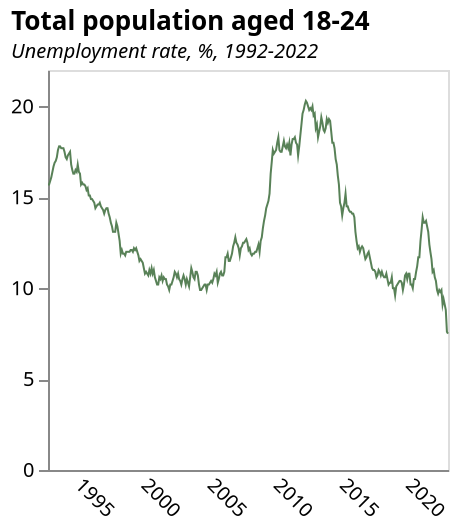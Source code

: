 {
  "$schema": "https://vega.github.io/schema/vega-lite/v5.json",
  "title": {
    "text": "Total population aged 18-24 ",
    "subtitle": "Unemployment rate, %, 1992-2022",
    "subtitleFontStyle": "italic",
    "subtitleFontSize": 10,
    "anchor": "start",
    "color": "black"
  },
  "data": {
    "values": [
      {
        "date": "1992 APR",
        "label": "1992 MAR-MAY",
        "month": "April",
        "quarter": "",
        "sourceDataset": "LMS",
        "updateDate": "2015-10-13T23:00:00.000Z",
        "value": "15.7",
        "year": "1992"
      },
      {
        "date": "1992 MAY",
        "label": "1992 APR-JUN",
        "month": "May",
        "quarter": "",
        "sourceDataset": "LMS",
        "updateDate": "2015-10-13T23:00:00.000Z",
        "value": "15.7",
        "year": "1992"
      },
      {
        "date": "1992 JUN",
        "label": "1992 MAY-JUL",
        "month": "June",
        "quarter": "",
        "sourceDataset": "LMS",
        "updateDate": "2015-10-13T23:00:00.000Z",
        "value": "15.9",
        "year": "1992"
      },
      {
        "date": "1992 JUL",
        "label": "1992 JUN-AUG",
        "month": "July",
        "quarter": "",
        "sourceDataset": "LMS",
        "updateDate": "2015-10-13T23:00:00.000Z",
        "value": "16.1",
        "year": "1992"
      },
      {
        "date": "1992 AUG",
        "label": "1992 JUL-SEP",
        "month": "August",
        "quarter": "",
        "sourceDataset": "LMS",
        "updateDate": "2015-10-13T23:00:00.000Z",
        "value": "16.4",
        "year": "1992"
      },
      {
        "date": "1992 SEP",
        "label": "1992 AUG-OCT",
        "month": "September",
        "quarter": "",
        "sourceDataset": "LMS",
        "updateDate": "2015-10-13T23:00:00.000Z",
        "value": "16.7",
        "year": "1992"
      },
      {
        "date": "1992 OCT",
        "label": "1992 SEP-NOV",
        "month": "October",
        "quarter": "",
        "sourceDataset": "LMS",
        "updateDate": "2015-10-13T23:00:00.000Z",
        "value": "16.9",
        "year": "1992"
      },
      {
        "date": "1992 NOV",
        "label": "1992 OCT-DEC",
        "month": "November",
        "quarter": "",
        "sourceDataset": "LMS",
        "updateDate": "2015-10-13T23:00:00.000Z",
        "value": "17.0",
        "year": "1992"
      },
      {
        "date": "1992 DEC",
        "label": "1992 NOV-JAN",
        "month": "December",
        "quarter": "",
        "sourceDataset": "LMS",
        "updateDate": "2015-10-13T23:00:00.000Z",
        "value": "17.2",
        "year": "1992"
      },
      {
        "date": "1993 JAN",
        "label": "1992 DEC-FEB",
        "month": "January",
        "quarter": "",
        "sourceDataset": "LMS",
        "updateDate": "2015-10-13T23:00:00.000Z",
        "value": "17.6",
        "year": "1993"
      },
      {
        "date": "1993 FEB",
        "label": "1993 JAN-MAR",
        "month": "February",
        "quarter": "",
        "sourceDataset": "LMS",
        "updateDate": "2015-10-13T23:00:00.000Z",
        "value": "17.8",
        "year": "1993"
      },
      {
        "date": "1993 MAR",
        "label": "1993 FEB-APR",
        "month": "March",
        "quarter": "",
        "sourceDataset": "LMS",
        "updateDate": "2015-10-13T23:00:00.000Z",
        "value": "17.8",
        "year": "1993"
      },
      {
        "date": "1993 APR",
        "label": "1993 MAR-MAY",
        "month": "April",
        "quarter": "",
        "sourceDataset": "LMS",
        "updateDate": "2015-10-13T23:00:00.000Z",
        "value": "17.7",
        "year": "1993"
      },
      {
        "date": "1993 MAY",
        "label": "1993 APR-JUN",
        "month": "May",
        "quarter": "",
        "sourceDataset": "LMS",
        "updateDate": "2015-10-13T23:00:00.000Z",
        "value": "17.7",
        "year": "1993"
      },
      {
        "date": "1993 JUN",
        "label": "1993 MAY-JUL",
        "month": "June",
        "quarter": "",
        "sourceDataset": "LMS",
        "updateDate": "2015-10-13T23:00:00.000Z",
        "value": "17.7",
        "year": "1993"
      },
      {
        "date": "1993 JUL",
        "label": "1993 JUN-AUG",
        "month": "July",
        "quarter": "",
        "sourceDataset": "LMS",
        "updateDate": "2015-10-13T23:00:00.000Z",
        "value": "17.5",
        "year": "1993"
      },
      {
        "date": "1993 AUG",
        "label": "1993 JUL-SEP",
        "month": "August",
        "quarter": "",
        "sourceDataset": "LMS",
        "updateDate": "2015-10-13T23:00:00.000Z",
        "value": "17.2",
        "year": "1993"
      },
      {
        "date": "1993 SEP",
        "label": "1993 AUG-OCT",
        "month": "September",
        "quarter": "",
        "sourceDataset": "LMS",
        "updateDate": "2015-10-13T23:00:00.000Z",
        "value": "17.1",
        "year": "1993"
      },
      {
        "date": "1993 OCT",
        "label": "1993 SEP-NOV",
        "month": "October",
        "quarter": "",
        "sourceDataset": "LMS",
        "updateDate": "2015-10-13T23:00:00.000Z",
        "value": "17.3",
        "year": "1993"
      },
      {
        "date": "1993 NOV",
        "label": "1993 OCT-DEC",
        "month": "November",
        "quarter": "",
        "sourceDataset": "LMS",
        "updateDate": "2015-10-13T23:00:00.000Z",
        "value": "17.4",
        "year": "1993"
      },
      {
        "date": "1993 DEC",
        "label": "1993 NOV-JAN",
        "month": "December",
        "quarter": "",
        "sourceDataset": "LMS",
        "updateDate": "2015-10-13T23:00:00.000Z",
        "value": "17.5",
        "year": "1993"
      },
      {
        "date": "1994 JAN",
        "label": "1993 DEC-FEB",
        "month": "January",
        "quarter": "",
        "sourceDataset": "LMS",
        "updateDate": "2015-10-13T23:00:00.000Z",
        "value": "16.8",
        "year": "1994"
      },
      {
        "date": "1994 FEB",
        "label": "1994 JAN-MAR",
        "month": "February",
        "quarter": "",
        "sourceDataset": "LMS",
        "updateDate": "2015-10-13T23:00:00.000Z",
        "value": "16.5",
        "year": "1994"
      },
      {
        "date": "1994 MAR",
        "label": "1994 FEB-APR",
        "month": "March",
        "quarter": "",
        "sourceDataset": "LMS",
        "updateDate": "2015-10-13T23:00:00.000Z",
        "value": "16.3",
        "year": "1994"
      },
      {
        "date": "1994 APR",
        "label": "1994 MAR-MAY",
        "month": "April",
        "quarter": "",
        "sourceDataset": "LMS",
        "updateDate": "2015-10-13T23:00:00.000Z",
        "value": "16.3",
        "year": "1994"
      },
      {
        "date": "1994 MAY",
        "label": "1994 APR-JUN",
        "month": "May",
        "quarter": "",
        "sourceDataset": "LMS",
        "updateDate": "2015-10-13T23:00:00.000Z",
        "value": "16.5",
        "year": "1994"
      },
      {
        "date": "1994 JUN",
        "label": "1994 MAY-JUL",
        "month": "June",
        "quarter": "",
        "sourceDataset": "LMS",
        "updateDate": "2015-10-13T23:00:00.000Z",
        "value": "16.4",
        "year": "1994"
      },
      {
        "date": "1994 JUL",
        "label": "1994 JUN-AUG",
        "month": "July",
        "quarter": "",
        "sourceDataset": "LMS",
        "updateDate": "2015-10-13T23:00:00.000Z",
        "value": "16.8",
        "year": "1994"
      },
      {
        "date": "1994 AUG",
        "label": "1994 JUL-SEP",
        "month": "August",
        "quarter": "",
        "sourceDataset": "LMS",
        "updateDate": "2015-10-13T23:00:00.000Z",
        "value": "16.4",
        "year": "1994"
      },
      {
        "date": "1994 SEP",
        "label": "1994 AUG-OCT",
        "month": "September",
        "quarter": "",
        "sourceDataset": "LMS",
        "updateDate": "2015-10-13T23:00:00.000Z",
        "value": "16.3",
        "year": "1994"
      },
      {
        "date": "1994 OCT",
        "label": "1994 SEP-NOV",
        "month": "October",
        "quarter": "",
        "sourceDataset": "LMS",
        "updateDate": "2015-10-13T23:00:00.000Z",
        "value": "15.7",
        "year": "1994"
      },
      {
        "date": "1994 NOV",
        "label": "1994 OCT-DEC",
        "month": "November",
        "quarter": "",
        "sourceDataset": "LMS",
        "updateDate": "2015-10-13T23:00:00.000Z",
        "value": "15.8",
        "year": "1994"
      },
      {
        "date": "1994 DEC",
        "label": "1994 NOV-JAN",
        "month": "December",
        "quarter": "",
        "sourceDataset": "LMS",
        "updateDate": "2015-10-13T23:00:00.000Z",
        "value": "15.7",
        "year": "1994"
      },
      {
        "date": "1995 JAN",
        "label": "1994 DEC-FEB",
        "month": "January",
        "quarter": "",
        "sourceDataset": "LMS",
        "updateDate": "2015-10-13T23:00:00.000Z",
        "value": "15.7",
        "year": "1995"
      },
      {
        "date": "1995 FEB",
        "label": "1995 JAN-MAR",
        "month": "February",
        "quarter": "",
        "sourceDataset": "LMS",
        "updateDate": "2015-10-13T23:00:00.000Z",
        "value": "15.6",
        "year": "1995"
      },
      {
        "date": "1995 MAR",
        "label": "1995 FEB-APR",
        "month": "March",
        "quarter": "",
        "sourceDataset": "LMS",
        "updateDate": "2015-10-13T23:00:00.000Z",
        "value": "15.4",
        "year": "1995"
      },
      {
        "date": "1995 APR",
        "label": "1995 MAR-MAY",
        "month": "April",
        "quarter": "",
        "sourceDataset": "LMS",
        "updateDate": "2015-10-13T23:00:00.000Z",
        "value": "15.5",
        "year": "1995"
      },
      {
        "date": "1995 MAY",
        "label": "1995 APR-JUN",
        "month": "May",
        "quarter": "",
        "sourceDataset": "LMS",
        "updateDate": "2015-10-13T23:00:00.000Z",
        "value": "15.1",
        "year": "1995"
      },
      {
        "date": "1995 JUN",
        "label": "1995 MAY-JUL",
        "month": "June",
        "quarter": "",
        "sourceDataset": "LMS",
        "updateDate": "2015-10-13T23:00:00.000Z",
        "value": "15.1",
        "year": "1995"
      },
      {
        "date": "1995 JUL",
        "label": "1995 JUN-AUG",
        "month": "July",
        "quarter": "",
        "sourceDataset": "LMS",
        "updateDate": "2015-10-13T23:00:00.000Z",
        "value": "14.9",
        "year": "1995"
      },
      {
        "date": "1995 AUG",
        "label": "1995 JUL-SEP",
        "month": "August",
        "quarter": "",
        "sourceDataset": "LMS",
        "updateDate": "2015-10-13T23:00:00.000Z",
        "value": "14.9",
        "year": "1995"
      },
      {
        "date": "1995 SEP",
        "label": "1995 AUG-OCT",
        "month": "September",
        "quarter": "",
        "sourceDataset": "LMS",
        "updateDate": "2015-10-13T23:00:00.000Z",
        "value": "14.8",
        "year": "1995"
      },
      {
        "date": "1995 OCT",
        "label": "1995 SEP-NOV",
        "month": "October",
        "quarter": "",
        "sourceDataset": "LMS",
        "updateDate": "2015-10-13T23:00:00.000Z",
        "value": "14.7",
        "year": "1995"
      },
      {
        "date": "1995 NOV",
        "label": "1995 OCT-DEC",
        "month": "November",
        "quarter": "",
        "sourceDataset": "LMS",
        "updateDate": "2015-10-13T23:00:00.000Z",
        "value": "14.4",
        "year": "1995"
      },
      {
        "date": "1995 DEC",
        "label": "1995 NOV-JAN",
        "month": "December",
        "quarter": "",
        "sourceDataset": "LMS",
        "updateDate": "2015-10-13T23:00:00.000Z",
        "value": "14.5",
        "year": "1995"
      },
      {
        "date": "1996 JAN",
        "label": "1995 DEC-FEB",
        "month": "January",
        "quarter": "",
        "sourceDataset": "LMS",
        "updateDate": "2015-10-13T23:00:00.000Z",
        "value": "14.6",
        "year": "1996"
      },
      {
        "date": "1996 FEB",
        "label": "1996 JAN-MAR",
        "month": "February",
        "quarter": "",
        "sourceDataset": "LMS",
        "updateDate": "2015-10-13T23:00:00.000Z",
        "value": "14.6",
        "year": "1996"
      },
      {
        "date": "1996 MAR",
        "label": "1996 FEB-APR",
        "month": "March",
        "quarter": "",
        "sourceDataset": "LMS",
        "updateDate": "2015-10-13T23:00:00.000Z",
        "value": "14.7",
        "year": "1996"
      },
      {
        "date": "1996 APR",
        "label": "1996 MAR-MAY",
        "month": "April",
        "quarter": "",
        "sourceDataset": "LMS",
        "updateDate": "2015-10-13T23:00:00.000Z",
        "value": "14.5",
        "year": "1996"
      },
      {
        "date": "1996 MAY",
        "label": "1996 APR-JUN",
        "month": "May",
        "quarter": "",
        "sourceDataset": "LMS",
        "updateDate": "2015-10-13T23:00:00.000Z",
        "value": "14.4",
        "year": "1996"
      },
      {
        "date": "1996 JUN",
        "label": "1996 MAY-JUL",
        "month": "June",
        "quarter": "",
        "sourceDataset": "LMS",
        "updateDate": "2015-10-13T23:00:00.000Z",
        "value": "14.3",
        "year": "1996"
      },
      {
        "date": "1996 JUL",
        "label": "1996 JUN-AUG",
        "month": "July",
        "quarter": "",
        "sourceDataset": "LMS",
        "updateDate": "2015-10-13T23:00:00.000Z",
        "value": "14.1",
        "year": "1996"
      },
      {
        "date": "1996 AUG",
        "label": "1996 JUL-SEP",
        "month": "August",
        "quarter": "",
        "sourceDataset": "LMS",
        "updateDate": "2015-10-13T23:00:00.000Z",
        "value": "14.3",
        "year": "1996"
      },
      {
        "date": "1996 SEP",
        "label": "1996 AUG-OCT",
        "month": "September",
        "quarter": "",
        "sourceDataset": "LMS",
        "updateDate": "2015-10-13T23:00:00.000Z",
        "value": "14.4",
        "year": "1996"
      },
      {
        "date": "1996 OCT",
        "label": "1996 SEP-NOV",
        "month": "October",
        "quarter": "",
        "sourceDataset": "LMS",
        "updateDate": "2015-10-13T23:00:00.000Z",
        "value": "14.4",
        "year": "1996"
      },
      {
        "date": "1996 NOV",
        "label": "1996 OCT-DEC",
        "month": "November",
        "quarter": "",
        "sourceDataset": "LMS",
        "updateDate": "2015-10-13T23:00:00.000Z",
        "value": "14.1",
        "year": "1996"
      },
      {
        "date": "1996 DEC",
        "label": "1996 NOV-JAN",
        "month": "December",
        "quarter": "",
        "sourceDataset": "LMS",
        "updateDate": "2015-10-13T23:00:00.000Z",
        "value": "13.9",
        "year": "1996"
      },
      {
        "date": "1997 JAN",
        "label": "1996 DEC-FEB",
        "month": "January",
        "quarter": "",
        "sourceDataset": "LMS",
        "updateDate": "2015-10-13T23:00:00.000Z",
        "value": "13.6",
        "year": "1997"
      },
      {
        "date": "1997 FEB",
        "label": "1997 JAN-MAR",
        "month": "February",
        "quarter": "",
        "sourceDataset": "LMS",
        "updateDate": "2015-10-13T23:00:00.000Z",
        "value": "13.4",
        "year": "1997"
      },
      {
        "date": "1997 MAR",
        "label": "1997 FEB-APR",
        "month": "March",
        "quarter": "",
        "sourceDataset": "LMS",
        "updateDate": "2015-10-13T23:00:00.000Z",
        "value": "13.1",
        "year": "1997"
      },
      {
        "date": "1997 APR",
        "label": "1997 MAR-MAY",
        "month": "April",
        "quarter": "",
        "sourceDataset": "LMS",
        "updateDate": "2015-10-13T23:00:00.000Z",
        "value": "13.1",
        "year": "1997"
      },
      {
        "date": "1997 MAY",
        "label": "1997 APR-JUN",
        "month": "May",
        "quarter": "",
        "sourceDataset": "LMS",
        "updateDate": "2015-10-13T23:00:00.000Z",
        "value": "13.1",
        "year": "1997"
      },
      {
        "date": "1997 JUN",
        "label": "1997 MAY-JUL",
        "month": "June",
        "quarter": "",
        "sourceDataset": "LMS",
        "updateDate": "2015-10-13T23:00:00.000Z",
        "value": "13.6",
        "year": "1997"
      },
      {
        "date": "1997 JUL",
        "label": "1997 JUN-AUG",
        "month": "July",
        "quarter": "",
        "sourceDataset": "LMS",
        "updateDate": "2015-10-13T23:00:00.000Z",
        "value": "13.4",
        "year": "1997"
      },
      {
        "date": "1997 AUG",
        "label": "1997 JUL-SEP",
        "month": "August",
        "quarter": "",
        "sourceDataset": "LMS",
        "updateDate": "2015-10-13T23:00:00.000Z",
        "value": "13.0",
        "year": "1997"
      },
      {
        "date": "1997 SEP",
        "label": "1997 AUG-OCT",
        "month": "September",
        "quarter": "",
        "sourceDataset": "LMS",
        "updateDate": "2015-10-13T23:00:00.000Z",
        "value": "12.6",
        "year": "1997"
      },
      {
        "date": "1997 OCT",
        "label": "1997 SEP-NOV",
        "month": "October",
        "quarter": "",
        "sourceDataset": "LMS",
        "updateDate": "2015-10-13T23:00:00.000Z",
        "value": "11.9",
        "year": "1997"
      },
      {
        "date": "1997 NOV",
        "label": "1997 OCT-DEC",
        "month": "November",
        "quarter": "",
        "sourceDataset": "LMS",
        "updateDate": "2015-10-13T23:00:00.000Z",
        "value": "12.1",
        "year": "1997"
      },
      {
        "date": "1997 DEC",
        "label": "1997 NOV-JAN",
        "month": "December",
        "quarter": "",
        "sourceDataset": "LMS",
        "updateDate": "2015-10-13T23:00:00.000Z",
        "value": "11.9",
        "year": "1997"
      },
      {
        "date": "1998 JAN",
        "label": "1997 DEC-FEB",
        "month": "January",
        "quarter": "",
        "sourceDataset": "LMS",
        "updateDate": "2015-10-13T23:00:00.000Z",
        "value": "11.9",
        "year": "1998"
      },
      {
        "date": "1998 FEB",
        "label": "1998 JAN-MAR",
        "month": "February",
        "quarter": "",
        "sourceDataset": "LMS",
        "updateDate": "2015-10-13T23:00:00.000Z",
        "value": "11.8",
        "year": "1998"
      },
      {
        "date": "1998 MAR",
        "label": "1998 FEB-APR",
        "month": "March",
        "quarter": "",
        "sourceDataset": "LMS",
        "updateDate": "2015-10-13T23:00:00.000Z",
        "value": "12.0",
        "year": "1998"
      },
      {
        "date": "1998 APR",
        "label": "1998 MAR-MAY",
        "month": "April",
        "quarter": "",
        "sourceDataset": "LMS",
        "updateDate": "2015-10-13T23:00:00.000Z",
        "value": "12.0",
        "year": "1998"
      },
      {
        "date": "1998 MAY",
        "label": "1998 APR-JUN",
        "month": "May",
        "quarter": "",
        "sourceDataset": "LMS",
        "updateDate": "2015-10-13T23:00:00.000Z",
        "value": "12.0",
        "year": "1998"
      },
      {
        "date": "1998 JUN",
        "label": "1998 MAY-JUL",
        "month": "June",
        "quarter": "",
        "sourceDataset": "LMS",
        "updateDate": "2015-10-13T23:00:00.000Z",
        "value": "12.0",
        "year": "1998"
      },
      {
        "date": "1998 JUL",
        "label": "1998 JUN-AUG",
        "month": "July",
        "quarter": "",
        "sourceDataset": "LMS",
        "updateDate": "2015-10-13T23:00:00.000Z",
        "value": "12.1",
        "year": "1998"
      },
      {
        "date": "1998 AUG",
        "label": "1998 JUL-SEP",
        "month": "August",
        "quarter": "",
        "sourceDataset": "LMS",
        "updateDate": "2015-10-13T23:00:00.000Z",
        "value": "12.1",
        "year": "1998"
      },
      {
        "date": "1998 SEP",
        "label": "1998 AUG-OCT",
        "month": "September",
        "quarter": "",
        "sourceDataset": "LMS",
        "updateDate": "2015-10-13T23:00:00.000Z",
        "value": "12.0",
        "year": "1998"
      },
      {
        "date": "1998 OCT",
        "label": "1998 SEP-NOV",
        "month": "October",
        "quarter": "",
        "sourceDataset": "LMS",
        "updateDate": "2015-10-13T23:00:00.000Z",
        "value": "12.2",
        "year": "1998"
      },
      {
        "date": "1998 NOV",
        "label": "1998 OCT-DEC",
        "month": "November",
        "quarter": "",
        "sourceDataset": "LMS",
        "updateDate": "2015-10-13T23:00:00.000Z",
        "value": "12.1",
        "year": "1998"
      },
      {
        "date": "1998 DEC",
        "label": "1998 NOV-JAN",
        "month": "December",
        "quarter": "",
        "sourceDataset": "LMS",
        "updateDate": "2015-10-13T23:00:00.000Z",
        "value": "12.2",
        "year": "1998"
      },
      {
        "date": "1999 JAN",
        "label": "1998 DEC-FEB",
        "month": "January",
        "quarter": "",
        "sourceDataset": "LMS",
        "updateDate": "2015-10-13T23:00:00.000Z",
        "value": "12.0",
        "year": "1999"
      },
      {
        "date": "1999 FEB",
        "label": "1999 JAN-MAR",
        "month": "February",
        "quarter": "",
        "sourceDataset": "LMS",
        "updateDate": "2015-10-13T23:00:00.000Z",
        "value": "11.8",
        "year": "1999"
      },
      {
        "date": "1999 MAR",
        "label": "1999 FEB-APR",
        "month": "March",
        "quarter": "",
        "sourceDataset": "LMS",
        "updateDate": "2015-10-13T23:00:00.000Z",
        "value": "11.5",
        "year": "1999"
      },
      {
        "date": "1999 APR",
        "label": "1999 MAR-MAY",
        "month": "April",
        "quarter": "",
        "sourceDataset": "LMS",
        "updateDate": "2015-10-13T23:00:00.000Z",
        "value": "11.6",
        "year": "1999"
      },
      {
        "date": "1999 MAY",
        "label": "1999 APR-JUN",
        "month": "May",
        "quarter": "",
        "sourceDataset": "LMS",
        "updateDate": "2015-10-13T23:00:00.000Z",
        "value": "11.5",
        "year": "1999"
      },
      {
        "date": "1999 JUN",
        "label": "1999 MAY-JUL",
        "month": "June",
        "quarter": "",
        "sourceDataset": "LMS",
        "updateDate": "2015-10-13T23:00:00.000Z",
        "value": "11.4",
        "year": "1999"
      },
      {
        "date": "1999 JUL",
        "label": "1999 JUN-AUG",
        "month": "July",
        "quarter": "",
        "sourceDataset": "LMS",
        "updateDate": "2015-10-13T23:00:00.000Z",
        "value": "11.1",
        "year": "1999"
      },
      {
        "date": "1999 AUG",
        "label": "1999 JUL-SEP",
        "month": "August",
        "quarter": "",
        "sourceDataset": "LMS",
        "updateDate": "2015-10-13T23:00:00.000Z",
        "value": "10.8",
        "year": "1999"
      },
      {
        "date": "1999 SEP",
        "label": "1999 AUG-OCT",
        "month": "September",
        "quarter": "",
        "sourceDataset": "LMS",
        "updateDate": "2015-10-13T23:00:00.000Z",
        "value": "10.9",
        "year": "1999"
      },
      {
        "date": "1999 OCT",
        "label": "1999 SEP-NOV",
        "month": "October",
        "quarter": "",
        "sourceDataset": "LMS",
        "updateDate": "2015-10-13T23:00:00.000Z",
        "value": "10.8",
        "year": "1999"
      },
      {
        "date": "1999 NOV",
        "label": "1999 OCT-DEC",
        "month": "November",
        "quarter": "",
        "sourceDataset": "LMS",
        "updateDate": "2015-10-13T23:00:00.000Z",
        "value": "10.7",
        "year": "1999"
      },
      {
        "date": "1999 DEC",
        "label": "1999 NOV-JAN",
        "month": "December",
        "quarter": "",
        "sourceDataset": "LMS",
        "updateDate": "2015-10-13T23:00:00.000Z",
        "value": "11.0",
        "year": "1999"
      },
      {
        "date": "2000 JAN",
        "label": "1999 DEC-FEB",
        "month": "January",
        "quarter": "",
        "sourceDataset": "LMS",
        "updateDate": "2015-10-13T23:00:00.000Z",
        "value": "10.8",
        "year": "2000"
      },
      {
        "date": "2000 FEB",
        "label": "2000 JAN-MAR",
        "month": "February",
        "quarter": "",
        "sourceDataset": "LMS",
        "updateDate": "2015-10-13T23:00:00.000Z",
        "value": "11.1",
        "year": "2000"
      },
      {
        "date": "2000 MAR",
        "label": "2000 FEB-APR",
        "month": "March",
        "quarter": "",
        "sourceDataset": "LMS",
        "updateDate": "2015-10-13T23:00:00.000Z",
        "value": "10.8",
        "year": "2000"
      },
      {
        "date": "2000 APR",
        "label": "2000 MAR-MAY",
        "month": "April",
        "quarter": "",
        "sourceDataset": "LMS",
        "updateDate": "2015-10-13T23:00:00.000Z",
        "value": "11.0",
        "year": "2000"
      },
      {
        "date": "2000 MAY",
        "label": "2000 APR-JUN",
        "month": "May",
        "quarter": "",
        "sourceDataset": "LMS",
        "updateDate": "2015-10-13T23:00:00.000Z",
        "value": "10.6",
        "year": "2000"
      },
      {
        "date": "2000 JUN",
        "label": "2000 MAY-JUL",
        "month": "June",
        "quarter": "",
        "sourceDataset": "LMS",
        "updateDate": "2015-10-13T23:00:00.000Z",
        "value": "10.4",
        "year": "2000"
      },
      {
        "date": "2000 JUL",
        "label": "2000 JUN-AUG",
        "month": "July",
        "quarter": "",
        "sourceDataset": "LMS",
        "updateDate": "2015-10-13T23:00:00.000Z",
        "value": "10.2",
        "year": "2000"
      },
      {
        "date": "2000 AUG",
        "label": "2000 JUL-SEP",
        "month": "August",
        "quarter": "",
        "sourceDataset": "LMS",
        "updateDate": "2015-10-13T23:00:00.000Z",
        "value": "10.2",
        "year": "2000"
      },
      {
        "date": "2000 SEP",
        "label": "2000 AUG-OCT",
        "month": "September",
        "quarter": "",
        "sourceDataset": "LMS",
        "updateDate": "2015-10-13T23:00:00.000Z",
        "value": "10.6",
        "year": "2000"
      },
      {
        "date": "2000 OCT",
        "label": "2000 SEP-NOV",
        "month": "October",
        "quarter": "",
        "sourceDataset": "LMS",
        "updateDate": "2015-10-13T23:00:00.000Z",
        "value": "10.5",
        "year": "2000"
      },
      {
        "date": "2000 NOV",
        "label": "2000 OCT-DEC",
        "month": "November",
        "quarter": "",
        "sourceDataset": "LMS",
        "updateDate": "2015-10-13T23:00:00.000Z",
        "value": "10.7",
        "year": "2000"
      },
      {
        "date": "2000 DEC",
        "label": "2000 NOV-JAN",
        "month": "December",
        "quarter": "",
        "sourceDataset": "LMS",
        "updateDate": "2015-10-13T23:00:00.000Z",
        "value": "10.4",
        "year": "2000"
      },
      {
        "date": "2001 JAN",
        "label": "2000 DEC-FEB",
        "month": "January",
        "quarter": "",
        "sourceDataset": "LMS",
        "updateDate": "2015-10-13T23:00:00.000Z",
        "value": "10.6",
        "year": "2001"
      },
      {
        "date": "2001 FEB",
        "label": "2001 JAN-MAR",
        "month": "February",
        "quarter": "",
        "sourceDataset": "LMS",
        "updateDate": "2015-10-13T23:00:00.000Z",
        "value": "10.5",
        "year": "2001"
      },
      {
        "date": "2001 MAR",
        "label": "2001 FEB-APR",
        "month": "March",
        "quarter": "",
        "sourceDataset": "LMS",
        "updateDate": "2015-10-13T23:00:00.000Z",
        "value": "10.5",
        "year": "2001"
      },
      {
        "date": "2001 APR",
        "label": "2001 MAR-MAY",
        "month": "April",
        "quarter": "",
        "sourceDataset": "LMS",
        "updateDate": "2015-10-13T23:00:00.000Z",
        "value": "10.2",
        "year": "2001"
      },
      {
        "date": "2001 MAY",
        "label": "2001 APR-JUN",
        "month": "May",
        "quarter": "",
        "sourceDataset": "LMS",
        "updateDate": "2015-10-13T23:00:00.000Z",
        "value": "10.1",
        "year": "2001"
      },
      {
        "date": "2001 JUN",
        "label": "2001 MAY-JUL",
        "month": "June",
        "quarter": "",
        "sourceDataset": "LMS",
        "updateDate": "2015-10-13T23:00:00.000Z",
        "value": "9.9",
        "year": "2001"
      },
      {
        "date": "2001 JUL",
        "label": "2001 JUN-AUG",
        "month": "July",
        "quarter": "",
        "sourceDataset": "LMS",
        "updateDate": "2015-10-13T23:00:00.000Z",
        "value": "10.2",
        "year": "2001"
      },
      {
        "date": "2001 AUG",
        "label": "2001 JUL-SEP",
        "month": "August",
        "quarter": "",
        "sourceDataset": "LMS",
        "updateDate": "2015-10-13T23:00:00.000Z",
        "value": "10.2",
        "year": "2001"
      },
      {
        "date": "2001 SEP",
        "label": "2001 AUG-OCT",
        "month": "September",
        "quarter": "",
        "sourceDataset": "LMS",
        "updateDate": "2015-10-13T23:00:00.000Z",
        "value": "10.4",
        "year": "2001"
      },
      {
        "date": "2001 OCT",
        "label": "2001 SEP-NOV",
        "month": "October",
        "quarter": "",
        "sourceDataset": "LMS",
        "updateDate": "2015-10-13T23:00:00.000Z",
        "value": "10.6",
        "year": "2001"
      },
      {
        "date": "2001 NOV",
        "label": "2001 OCT-DEC",
        "month": "November",
        "quarter": "",
        "sourceDataset": "LMS",
        "updateDate": "2015-10-13T23:00:00.000Z",
        "value": "10.9",
        "year": "2001"
      },
      {
        "date": "2001 DEC",
        "label": "2001 NOV-JAN",
        "month": "December",
        "quarter": "",
        "sourceDataset": "LMS",
        "updateDate": "2015-10-13T23:00:00.000Z",
        "value": "10.8",
        "year": "2001"
      },
      {
        "date": "2002 JAN",
        "label": "2001 DEC-FEB",
        "month": "January",
        "quarter": "",
        "sourceDataset": "LMS",
        "updateDate": "2015-10-13T23:00:00.000Z",
        "value": "10.6",
        "year": "2002"
      },
      {
        "date": "2002 FEB",
        "label": "2002 JAN-MAR",
        "month": "February",
        "quarter": "",
        "sourceDataset": "LMS",
        "updateDate": "2015-10-13T23:00:00.000Z",
        "value": "10.8",
        "year": "2002"
      },
      {
        "date": "2002 MAR",
        "label": "2002 FEB-APR",
        "month": "March",
        "quarter": "",
        "sourceDataset": "LMS",
        "updateDate": "2015-10-13T23:00:00.000Z",
        "value": "10.5",
        "year": "2002"
      },
      {
        "date": "2002 APR",
        "label": "2002 MAR-MAY",
        "month": "April",
        "quarter": "",
        "sourceDataset": "LMS",
        "updateDate": "2015-10-13T23:00:00.000Z",
        "value": "10.4",
        "year": "2002"
      },
      {
        "date": "2002 MAY",
        "label": "2002 APR-JUN",
        "month": "May",
        "quarter": "",
        "sourceDataset": "LMS",
        "updateDate": "2015-10-13T23:00:00.000Z",
        "value": "10.2",
        "year": "2002"
      },
      {
        "date": "2002 JUN",
        "label": "2002 MAY-JUL",
        "month": "June",
        "quarter": "",
        "sourceDataset": "LMS",
        "updateDate": "2015-10-13T23:00:00.000Z",
        "value": "10.5",
        "year": "2002"
      },
      {
        "date": "2002 JUL",
        "label": "2002 JUN-AUG",
        "month": "July",
        "quarter": "",
        "sourceDataset": "LMS",
        "updateDate": "2015-10-13T23:00:00.000Z",
        "value": "10.7",
        "year": "2002"
      },
      {
        "date": "2002 AUG",
        "label": "2002 JUL-SEP",
        "month": "August",
        "quarter": "",
        "sourceDataset": "LMS",
        "updateDate": "2015-10-13T23:00:00.000Z",
        "value": "10.5",
        "year": "2002"
      },
      {
        "date": "2002 SEP",
        "label": "2002 AUG-OCT",
        "month": "September",
        "quarter": "",
        "sourceDataset": "LMS",
        "updateDate": "2015-10-13T23:00:00.000Z",
        "value": "10.2",
        "year": "2002"
      },
      {
        "date": "2002 OCT",
        "label": "2002 SEP-NOV",
        "month": "October",
        "quarter": "",
        "sourceDataset": "LMS",
        "updateDate": "2015-10-13T23:00:00.000Z",
        "value": "10.5",
        "year": "2002"
      },
      {
        "date": "2002 NOV",
        "label": "2002 OCT-DEC",
        "month": "November",
        "quarter": "",
        "sourceDataset": "LMS",
        "updateDate": "2015-10-13T23:00:00.000Z",
        "value": "10.3",
        "year": "2002"
      },
      {
        "date": "2002 DEC",
        "label": "2002 NOV-JAN",
        "month": "December",
        "quarter": "",
        "sourceDataset": "LMS",
        "updateDate": "2015-10-13T23:00:00.000Z",
        "value": "10.1",
        "year": "2002"
      },
      {
        "date": "2003 JAN",
        "label": "2002 DEC-FEB",
        "month": "January",
        "quarter": "",
        "sourceDataset": "LMS",
        "updateDate": "2015-10-13T23:00:00.000Z",
        "value": "10.6",
        "year": "2003"
      },
      {
        "date": "2003 FEB",
        "label": "2003 JAN-MAR",
        "month": "February",
        "quarter": "",
        "sourceDataset": "LMS",
        "updateDate": "2015-10-13T23:00:00.000Z",
        "value": "11.1",
        "year": "2003"
      },
      {
        "date": "2003 MAR",
        "label": "2003 FEB-APR",
        "month": "March",
        "quarter": "",
        "sourceDataset": "LMS",
        "updateDate": "2015-10-13T23:00:00.000Z",
        "value": "10.9",
        "year": "2003"
      },
      {
        "date": "2003 APR",
        "label": "2003 MAR-MAY",
        "month": "April",
        "quarter": "",
        "sourceDataset": "LMS",
        "updateDate": "2015-10-13T23:00:00.000Z",
        "value": "10.6",
        "year": "2003"
      },
      {
        "date": "2003 MAY",
        "label": "2003 APR-JUN",
        "month": "May",
        "quarter": "",
        "sourceDataset": "LMS",
        "updateDate": "2015-10-13T23:00:00.000Z",
        "value": "10.5",
        "year": "2003"
      },
      {
        "date": "2003 JUN",
        "label": "2003 MAY-JUL",
        "month": "June",
        "quarter": "",
        "sourceDataset": "LMS",
        "updateDate": "2015-10-13T23:00:00.000Z",
        "value": "10.9",
        "year": "2003"
      },
      {
        "date": "2003 JUL",
        "label": "2003 JUN-AUG",
        "month": "July",
        "quarter": "",
        "sourceDataset": "LMS",
        "updateDate": "2015-10-13T23:00:00.000Z",
        "value": "10.9",
        "year": "2003"
      },
      {
        "date": "2003 AUG",
        "label": "2003 JUL-SEP",
        "month": "August",
        "quarter": "",
        "sourceDataset": "LMS",
        "updateDate": "2015-10-13T23:00:00.000Z",
        "value": "10.7",
        "year": "2003"
      },
      {
        "date": "2003 SEP",
        "label": "2003 AUG-OCT",
        "month": "September",
        "quarter": "",
        "sourceDataset": "LMS",
        "updateDate": "2015-10-13T23:00:00.000Z",
        "value": "10.2",
        "year": "2003"
      },
      {
        "date": "2003 OCT",
        "label": "2003 SEP-NOV",
        "month": "October",
        "quarter": "",
        "sourceDataset": "LMS",
        "updateDate": "2015-10-13T23:00:00.000Z",
        "value": "9.9",
        "year": "2003"
      },
      {
        "date": "2003 NOV",
        "label": "2003 OCT-DEC",
        "month": "November",
        "quarter": "",
        "sourceDataset": "LMS",
        "updateDate": "2015-10-13T23:00:00.000Z",
        "value": "9.9",
        "year": "2003"
      },
      {
        "date": "2003 DEC",
        "label": "2003 NOV-JAN",
        "month": "December",
        "quarter": "",
        "sourceDataset": "LMS",
        "updateDate": "2015-10-13T23:00:00.000Z",
        "value": "10.0",
        "year": "2003"
      },
      {
        "date": "2004 JAN",
        "label": "2003 DEC-FEB",
        "month": "January",
        "quarter": "",
        "sourceDataset": "LMS",
        "updateDate": "2015-10-13T23:00:00.000Z",
        "value": "10.1",
        "year": "2004"
      },
      {
        "date": "2004 FEB",
        "label": "2004 JAN-MAR",
        "month": "February",
        "quarter": "",
        "sourceDataset": "LMS",
        "updateDate": "2015-10-13T23:00:00.000Z",
        "value": "10.2",
        "year": "2004"
      },
      {
        "date": "2004 MAR",
        "label": "2004 FEB-APR",
        "month": "March",
        "quarter": "",
        "sourceDataset": "LMS",
        "updateDate": "2015-10-13T23:00:00.000Z",
        "value": "10.2",
        "year": "2004"
      },
      {
        "date": "2004 APR",
        "label": "2004 MAR-MAY",
        "month": "April",
        "quarter": "",
        "sourceDataset": "LMS",
        "updateDate": "2015-10-13T23:00:00.000Z",
        "value": "9.9",
        "year": "2004"
      },
      {
        "date": "2004 MAY",
        "label": "2004 APR-JUN",
        "month": "May",
        "quarter": "",
        "sourceDataset": "LMS",
        "updateDate": "2015-10-13T23:00:00.000Z",
        "value": "10.2",
        "year": "2004"
      },
      {
        "date": "2004 JUN",
        "label": "2004 MAY-JUL",
        "month": "June",
        "quarter": "",
        "sourceDataset": "LMS",
        "updateDate": "2015-10-13T23:00:00.000Z",
        "value": "10.2",
        "year": "2004"
      },
      {
        "date": "2004 JUL",
        "label": "2004 JUN-AUG",
        "month": "July",
        "quarter": "",
        "sourceDataset": "LMS",
        "updateDate": "2015-10-13T23:00:00.000Z",
        "value": "10.3",
        "year": "2004"
      },
      {
        "date": "2004 AUG",
        "label": "2004 JUL-SEP",
        "month": "August",
        "quarter": "",
        "sourceDataset": "LMS",
        "updateDate": "2015-10-13T23:00:00.000Z",
        "value": "10.4",
        "year": "2004"
      },
      {
        "date": "2004 SEP",
        "label": "2004 AUG-OCT",
        "month": "September",
        "quarter": "",
        "sourceDataset": "LMS",
        "updateDate": "2015-10-13T23:00:00.000Z",
        "value": "10.3",
        "year": "2004"
      },
      {
        "date": "2004 OCT",
        "label": "2004 SEP-NOV",
        "month": "October",
        "quarter": "",
        "sourceDataset": "LMS",
        "updateDate": "2015-10-13T23:00:00.000Z",
        "value": "10.5",
        "year": "2004"
      },
      {
        "date": "2004 NOV",
        "label": "2004 OCT-DEC",
        "month": "November",
        "quarter": "",
        "sourceDataset": "LMS",
        "updateDate": "2015-10-13T23:00:00.000Z",
        "value": "10.8",
        "year": "2004"
      },
      {
        "date": "2004 DEC",
        "label": "2004 NOV-JAN",
        "month": "December",
        "quarter": "",
        "sourceDataset": "LMS",
        "updateDate": "2015-10-13T23:00:00.000Z",
        "value": "10.7",
        "year": "2004"
      },
      {
        "date": "2005 JAN",
        "label": "2004 DEC-FEB",
        "month": "January",
        "quarter": "",
        "sourceDataset": "LMS",
        "updateDate": "2015-10-13T23:00:00.000Z",
        "value": "10.9",
        "year": "2005"
      },
      {
        "date": "2005 FEB",
        "label": "2005 JAN-MAR",
        "month": "February",
        "quarter": "",
        "sourceDataset": "LMS",
        "updateDate": "2015-10-13T23:00:00.000Z",
        "value": "10.3",
        "year": "2005"
      },
      {
        "date": "2005 MAR",
        "label": "2005 FEB-APR",
        "month": "March",
        "quarter": "",
        "sourceDataset": "LMS",
        "updateDate": "2015-10-13T23:00:00.000Z",
        "value": "10.5",
        "year": "2005"
      },
      {
        "date": "2005 APR",
        "label": "2005 MAR-MAY",
        "month": "April",
        "quarter": "",
        "sourceDataset": "LMS",
        "updateDate": "2015-10-13T23:00:00.000Z",
        "value": "10.8",
        "year": "2005"
      },
      {
        "date": "2005 MAY",
        "label": "2005 APR-JUN",
        "month": "May",
        "quarter": "",
        "sourceDataset": "LMS",
        "updateDate": "2015-10-13T23:00:00.000Z",
        "value": "10.9",
        "year": "2005"
      },
      {
        "date": "2005 JUN",
        "label": "2005 MAY-JUL",
        "month": "June",
        "quarter": "",
        "sourceDataset": "LMS",
        "updateDate": "2015-10-13T23:00:00.000Z",
        "value": "10.7",
        "year": "2005"
      },
      {
        "date": "2005 JUL",
        "label": "2005 JUN-AUG",
        "month": "July",
        "quarter": "",
        "sourceDataset": "LMS",
        "updateDate": "2015-10-13T23:00:00.000Z",
        "value": "10.7",
        "year": "2005"
      },
      {
        "date": "2005 AUG",
        "label": "2005 JUL-SEP",
        "month": "August",
        "quarter": "",
        "sourceDataset": "LMS",
        "updateDate": "2015-10-13T23:00:00.000Z",
        "value": "10.9",
        "year": "2005"
      },
      {
        "date": "2005 SEP",
        "label": "2005 AUG-OCT",
        "month": "September",
        "quarter": "",
        "sourceDataset": "LMS",
        "updateDate": "2015-10-13T23:00:00.000Z",
        "value": "11.7",
        "year": "2005"
      },
      {
        "date": "2005 OCT",
        "label": "2005 SEP-NOV",
        "month": "October",
        "quarter": "",
        "sourceDataset": "LMS",
        "updateDate": "2015-10-13T23:00:00.000Z",
        "value": "11.7",
        "year": "2005"
      },
      {
        "date": "2005 NOV",
        "label": "2005 OCT-DEC",
        "month": "November",
        "quarter": "",
        "sourceDataset": "LMS",
        "updateDate": "2015-10-13T23:00:00.000Z",
        "value": "11.9",
        "year": "2005"
      },
      {
        "date": "2005 DEC",
        "label": "2005 NOV-JAN",
        "month": "December",
        "quarter": "",
        "sourceDataset": "LMS",
        "updateDate": "2015-10-13T23:00:00.000Z",
        "value": "11.5",
        "year": "2005"
      },
      {
        "date": "2006 JAN",
        "label": "2005 DEC-FEB",
        "month": "January",
        "quarter": "",
        "sourceDataset": "LMS",
        "updateDate": "2015-10-13T23:00:00.000Z",
        "value": "11.5",
        "year": "2006"
      },
      {
        "date": "2006 FEB",
        "label": "2006 JAN-MAR",
        "month": "February",
        "quarter": "",
        "sourceDataset": "LMS",
        "updateDate": "2015-10-13T23:00:00.000Z",
        "value": "11.7",
        "year": "2006"
      },
      {
        "date": "2006 MAR",
        "label": "2006 FEB-APR",
        "month": "March",
        "quarter": "",
        "sourceDataset": "LMS",
        "updateDate": "2015-10-13T23:00:00.000Z",
        "value": "11.9",
        "year": "2006"
      },
      {
        "date": "2006 APR",
        "label": "2006 MAR-MAY",
        "month": "April",
        "quarter": "",
        "sourceDataset": "LMS",
        "updateDate": "2015-10-13T23:00:00.000Z",
        "value": "12.3",
        "year": "2006"
      },
      {
        "date": "2006 MAY",
        "label": "2006 APR-JUN",
        "month": "May",
        "quarter": "",
        "sourceDataset": "LMS",
        "updateDate": "2015-10-13T23:00:00.000Z",
        "value": "12.5",
        "year": "2006"
      },
      {
        "date": "2006 JUN",
        "label": "2006 MAY-JUL",
        "month": "June",
        "quarter": "",
        "sourceDataset": "LMS",
        "updateDate": "2015-10-13T23:00:00.000Z",
        "value": "12.8",
        "year": "2006"
      },
      {
        "date": "2006 JUL",
        "label": "2006 JUN-AUG",
        "month": "July",
        "quarter": "",
        "sourceDataset": "LMS",
        "updateDate": "2015-10-13T23:00:00.000Z",
        "value": "12.5",
        "year": "2006"
      },
      {
        "date": "2006 AUG",
        "label": "2006 JUL-SEP",
        "month": "August",
        "quarter": "",
        "sourceDataset": "LMS",
        "updateDate": "2015-10-13T23:00:00.000Z",
        "value": "12.4",
        "year": "2006"
      },
      {
        "date": "2006 SEP",
        "label": "2006 AUG-OCT",
        "month": "September",
        "quarter": "",
        "sourceDataset": "LMS",
        "updateDate": "2015-10-13T23:00:00.000Z",
        "value": "12.2",
        "year": "2006"
      },
      {
        "date": "2006 OCT",
        "label": "2006 SEP-NOV",
        "month": "October",
        "quarter": "",
        "sourceDataset": "LMS",
        "updateDate": "2015-10-13T23:00:00.000Z",
        "value": "11.8",
        "year": "2006"
      },
      {
        "date": "2006 NOV",
        "label": "2006 OCT-DEC",
        "month": "November",
        "quarter": "",
        "sourceDataset": "LMS",
        "updateDate": "2015-10-13T23:00:00.000Z",
        "value": "12.2",
        "year": "2006"
      },
      {
        "date": "2006 DEC",
        "label": "2006 NOV-JAN",
        "month": "December",
        "quarter": "",
        "sourceDataset": "LMS",
        "updateDate": "2015-10-13T23:00:00.000Z",
        "value": "12.3",
        "year": "2006"
      },
      {
        "date": "2007 JAN",
        "label": "2006 DEC-FEB",
        "month": "January",
        "quarter": "",
        "sourceDataset": "LMS",
        "updateDate": "2015-10-13T23:00:00.000Z",
        "value": "12.5",
        "year": "2007"
      },
      {
        "date": "2007 FEB",
        "label": "2007 JAN-MAR",
        "month": "February",
        "quarter": "",
        "sourceDataset": "LMS",
        "updateDate": "2015-10-13T23:00:00.000Z",
        "value": "12.5",
        "year": "2007"
      },
      {
        "date": "2007 MAR",
        "label": "2007 FEB-APR",
        "month": "March",
        "quarter": "",
        "sourceDataset": "LMS",
        "updateDate": "2015-10-13T23:00:00.000Z",
        "value": "12.6",
        "year": "2007"
      },
      {
        "date": "2007 APR",
        "label": "2007 MAR-MAY",
        "month": "April",
        "quarter": "",
        "sourceDataset": "LMS",
        "updateDate": "2015-10-13T23:00:00.000Z",
        "value": "12.7",
        "year": "2007"
      },
      {
        "date": "2007 MAY",
        "label": "2007 APR-JUN",
        "month": "May",
        "quarter": "",
        "sourceDataset": "LMS",
        "updateDate": "2015-10-13T23:00:00.000Z",
        "value": "12.5",
        "year": "2007"
      },
      {
        "date": "2007 JUN",
        "label": "2007 MAY-JUL",
        "month": "June",
        "quarter": "",
        "sourceDataset": "LMS",
        "updateDate": "2015-10-13T23:00:00.000Z",
        "value": "12.1",
        "year": "2007"
      },
      {
        "date": "2007 JUL",
        "label": "2007 JUN-AUG",
        "month": "July",
        "quarter": "",
        "sourceDataset": "LMS",
        "updateDate": "2015-10-13T23:00:00.000Z",
        "value": "12.2",
        "year": "2007"
      },
      {
        "date": "2007 AUG",
        "label": "2007 JUL-SEP",
        "month": "August",
        "quarter": "",
        "sourceDataset": "LMS",
        "updateDate": "2015-10-13T23:00:00.000Z",
        "value": "11.9",
        "year": "2007"
      },
      {
        "date": "2007 SEP",
        "label": "2007 AUG-OCT",
        "month": "September",
        "quarter": "",
        "sourceDataset": "LMS",
        "updateDate": "2015-10-13T23:00:00.000Z",
        "value": "11.8",
        "year": "2007"
      },
      {
        "date": "2007 OCT",
        "label": "2007 SEP-NOV",
        "month": "October",
        "quarter": "",
        "sourceDataset": "LMS",
        "updateDate": "2015-10-13T23:00:00.000Z",
        "value": "11.9",
        "year": "2007"
      },
      {
        "date": "2007 NOV",
        "label": "2007 OCT-DEC",
        "month": "November",
        "quarter": "",
        "sourceDataset": "LMS",
        "updateDate": "2015-10-13T23:00:00.000Z",
        "value": "11.9",
        "year": "2007"
      },
      {
        "date": "2007 DEC",
        "label": "2007 NOV-JAN",
        "month": "December",
        "quarter": "",
        "sourceDataset": "LMS",
        "updateDate": "2015-10-13T23:00:00.000Z",
        "value": "12.0",
        "year": "2007"
      },
      {
        "date": "2008 JAN",
        "label": "2007 DEC-FEB",
        "month": "January",
        "quarter": "",
        "sourceDataset": "LMS",
        "updateDate": "2015-10-13T23:00:00.000Z",
        "value": "12.0",
        "year": "2008"
      },
      {
        "date": "2008 FEB",
        "label": "2008 JAN-MAR",
        "month": "February",
        "quarter": "",
        "sourceDataset": "LMS",
        "updateDate": "2015-10-13T23:00:00.000Z",
        "value": "12.2",
        "year": "2008"
      },
      {
        "date": "2008 MAR",
        "label": "2008 FEB-APR",
        "month": "March",
        "quarter": "",
        "sourceDataset": "LMS",
        "updateDate": "2015-10-13T23:00:00.000Z",
        "value": "12.4",
        "year": "2008"
      },
      {
        "date": "2008 APR",
        "label": "2008 MAR-MAY",
        "month": "April",
        "quarter": "",
        "sourceDataset": "LMS",
        "updateDate": "2015-10-13T23:00:00.000Z",
        "value": "12.0",
        "year": "2008"
      },
      {
        "date": "2008 MAY",
        "label": "2008 APR-JUN",
        "month": "May",
        "quarter": "",
        "sourceDataset": "LMS",
        "updateDate": "2015-10-13T23:00:00.000Z",
        "value": "12.6",
        "year": "2008"
      },
      {
        "date": "2008 JUN",
        "label": "2008 MAY-JUL",
        "month": "June",
        "quarter": "",
        "sourceDataset": "LMS",
        "updateDate": "2015-10-13T23:00:00.000Z",
        "value": "12.8",
        "year": "2008"
      },
      {
        "date": "2008 JUL",
        "label": "2008 JUN-AUG",
        "month": "July",
        "quarter": "",
        "sourceDataset": "LMS",
        "updateDate": "2015-10-13T23:00:00.000Z",
        "value": "13.3",
        "year": "2008"
      },
      {
        "date": "2008 AUG",
        "label": "2008 JUL-SEP",
        "month": "August",
        "quarter": "",
        "sourceDataset": "LMS",
        "updateDate": "2015-10-13T23:00:00.000Z",
        "value": "13.7",
        "year": "2008"
      },
      {
        "date": "2008 SEP",
        "label": "2008 AUG-OCT",
        "month": "September",
        "quarter": "",
        "sourceDataset": "LMS",
        "updateDate": "2015-10-13T23:00:00.000Z",
        "value": "14.0",
        "year": "2008"
      },
      {
        "date": "2008 OCT",
        "label": "2008 SEP-NOV",
        "month": "October",
        "quarter": "",
        "sourceDataset": "LMS",
        "updateDate": "2015-10-13T23:00:00.000Z",
        "value": "14.4",
        "year": "2008"
      },
      {
        "date": "2008 NOV",
        "label": "2008 OCT-DEC",
        "month": "November",
        "quarter": "",
        "sourceDataset": "LMS",
        "updateDate": "2015-10-13T23:00:00.000Z",
        "value": "14.6",
        "year": "2008"
      },
      {
        "date": "2008 DEC",
        "label": "2008 NOV-JAN",
        "month": "December",
        "quarter": "",
        "sourceDataset": "LMS",
        "updateDate": "2015-10-13T23:00:00.000Z",
        "value": "14.8",
        "year": "2008"
      },
      {
        "date": "2009 JAN",
        "label": "2008 DEC-FEB",
        "month": "January",
        "quarter": "",
        "sourceDataset": "LMS",
        "updateDate": "2015-10-13T23:00:00.000Z",
        "value": "15.2",
        "year": "2009"
      },
      {
        "date": "2009 FEB",
        "label": "2009 JAN-MAR",
        "month": "February",
        "quarter": "",
        "sourceDataset": "LMS",
        "updateDate": "2015-10-13T23:00:00.000Z",
        "value": "16.3",
        "year": "2009"
      },
      {
        "date": "2009 MAR",
        "label": "2009 FEB-APR",
        "month": "March",
        "quarter": "",
        "sourceDataset": "LMS",
        "updateDate": "2015-10-13T23:00:00.000Z",
        "value": "16.9",
        "year": "2009"
      },
      {
        "date": "2009 APR",
        "label": "2009 MAR-MAY",
        "month": "April",
        "quarter": "",
        "sourceDataset": "LMS",
        "updateDate": "2015-10-13T23:00:00.000Z",
        "value": "17.6",
        "year": "2009"
      },
      {
        "date": "2009 MAY",
        "label": "2009 APR-JUN",
        "month": "May",
        "quarter": "",
        "sourceDataset": "LMS",
        "updateDate": "2015-10-13T23:00:00.000Z",
        "value": "17.4",
        "year": "2009"
      },
      {
        "date": "2009 JUN",
        "label": "2009 MAY-JUL",
        "month": "June",
        "quarter": "",
        "sourceDataset": "LMS",
        "updateDate": "2015-10-13T23:00:00.000Z",
        "value": "17.5",
        "year": "2009"
      },
      {
        "date": "2009 JUL",
        "label": "2009 JUN-AUG",
        "month": "July",
        "quarter": "",
        "sourceDataset": "LMS",
        "updateDate": "2015-10-13T23:00:00.000Z",
        "value": "17.6",
        "year": "2009"
      },
      {
        "date": "2009 AUG",
        "label": "2009 JUL-SEP",
        "month": "August",
        "quarter": "",
        "sourceDataset": "LMS",
        "updateDate": "2015-10-13T23:00:00.000Z",
        "value": "18.0",
        "year": "2009"
      },
      {
        "date": "2009 SEP",
        "label": "2009 AUG-OCT",
        "month": "September",
        "quarter": "",
        "sourceDataset": "LMS",
        "updateDate": "2015-10-13T23:00:00.000Z",
        "value": "18.3",
        "year": "2009"
      },
      {
        "date": "2009 OCT",
        "label": "2009 SEP-NOV",
        "month": "October",
        "quarter": "",
        "sourceDataset": "LMS",
        "updateDate": "2015-10-13T23:00:00.000Z",
        "value": "17.6",
        "year": "2009"
      },
      {
        "date": "2009 NOV",
        "label": "2009 OCT-DEC",
        "month": "November",
        "quarter": "",
        "sourceDataset": "LMS",
        "updateDate": "2015-10-13T23:00:00.000Z",
        "value": "17.5",
        "year": "2009"
      },
      {
        "date": "2009 DEC",
        "label": "2009 NOV-JAN",
        "month": "December",
        "quarter": "",
        "sourceDataset": "LMS",
        "updateDate": "2015-10-13T23:00:00.000Z",
        "value": "17.5",
        "year": "2009"
      },
      {
        "date": "2010 JAN",
        "label": "2009 DEC-FEB",
        "month": "January",
        "quarter": "",
        "sourceDataset": "LMS",
        "updateDate": "2015-10-13T23:00:00.000Z",
        "value": "17.8",
        "year": "2010"
      },
      {
        "date": "2010 FEB",
        "label": "2010 JAN-MAR",
        "month": "February",
        "quarter": "",
        "sourceDataset": "LMS",
        "updateDate": "2015-10-13T23:00:00.000Z",
        "value": "18.1",
        "year": "2010"
      },
      {
        "date": "2010 MAR",
        "label": "2010 FEB-APR",
        "month": "March",
        "quarter": "",
        "sourceDataset": "LMS",
        "updateDate": "2015-10-13T23:00:00.000Z",
        "value": "17.8",
        "year": "2010"
      },
      {
        "date": "2010 APR",
        "label": "2010 MAR-MAY",
        "month": "April",
        "quarter": "",
        "sourceDataset": "LMS",
        "updateDate": "2015-10-13T23:00:00.000Z",
        "value": "17.7",
        "year": "2010"
      },
      {
        "date": "2010 MAY",
        "label": "2010 APR-JUN",
        "month": "May",
        "quarter": "",
        "sourceDataset": "LMS",
        "updateDate": "2015-10-13T23:00:00.000Z",
        "value": "17.9",
        "year": "2010"
      },
      {
        "date": "2010 JUN",
        "label": "2010 MAY-JUL",
        "month": "June",
        "quarter": "",
        "sourceDataset": "LMS",
        "updateDate": "2015-10-13T23:00:00.000Z",
        "value": "17.7",
        "year": "2010"
      },
      {
        "date": "2010 JUL",
        "label": "2010 JUN-AUG",
        "month": "July",
        "quarter": "",
        "sourceDataset": "LMS",
        "updateDate": "2015-10-13T23:00:00.000Z",
        "value": "18.0",
        "year": "2010"
      },
      {
        "date": "2010 AUG",
        "label": "2010 JUL-SEP",
        "month": "August",
        "quarter": "",
        "sourceDataset": "LMS",
        "updateDate": "2015-10-13T23:00:00.000Z",
        "value": "17.3",
        "year": "2010"
      },
      {
        "date": "2010 SEP",
        "label": "2010 AUG-OCT",
        "month": "September",
        "quarter": "",
        "sourceDataset": "LMS",
        "updateDate": "2015-10-13T23:00:00.000Z",
        "value": "17.9",
        "year": "2010"
      },
      {
        "date": "2010 OCT",
        "label": "2010 SEP-NOV",
        "month": "October",
        "quarter": "",
        "sourceDataset": "LMS",
        "updateDate": "2015-10-13T23:00:00.000Z",
        "value": "18.2",
        "year": "2010"
      },
      {
        "date": "2010 NOV",
        "label": "2010 OCT-DEC",
        "month": "November",
        "quarter": "",
        "sourceDataset": "LMS",
        "updateDate": "2015-10-13T23:00:00.000Z",
        "value": "18.2",
        "year": "2010"
      },
      {
        "date": "2010 DEC",
        "label": "2010 NOV-JAN",
        "month": "December",
        "quarter": "",
        "sourceDataset": "LMS",
        "updateDate": "2015-10-13T23:00:00.000Z",
        "value": "18.3",
        "year": "2010"
      },
      {
        "date": "2011 JAN",
        "label": "2010 DEC-FEB",
        "month": "January",
        "quarter": "",
        "sourceDataset": "LMS",
        "updateDate": "2015-10-13T23:00:00.000Z",
        "value": "18.0",
        "year": "2011"
      },
      {
        "date": "2011 FEB",
        "label": "2011 JAN-MAR",
        "month": "February",
        "quarter": "",
        "sourceDataset": "LMS",
        "updateDate": "2015-10-13T23:00:00.000Z",
        "value": "17.9",
        "year": "2011"
      },
      {
        "date": "2011 MAR",
        "label": "2011 FEB-APR",
        "month": "March",
        "quarter": "",
        "sourceDataset": "LMS",
        "updateDate": "2015-10-13T23:00:00.000Z",
        "value": "17.3",
        "year": "2011"
      },
      {
        "date": "2011 APR",
        "label": "2011 MAR-MAY",
        "month": "April",
        "quarter": "",
        "sourceDataset": "LMS",
        "updateDate": "2015-10-13T23:00:00.000Z",
        "value": "17.8",
        "year": "2011"
      },
      {
        "date": "2011 MAY",
        "label": "2011 APR-JUN",
        "month": "May",
        "quarter": "",
        "sourceDataset": "LMS",
        "updateDate": "2015-10-13T23:00:00.000Z",
        "value": "18.4",
        "year": "2011"
      },
      {
        "date": "2011 JUN",
        "label": "2011 MAY-JUL",
        "month": "June",
        "quarter": "",
        "sourceDataset": "LMS",
        "updateDate": "2015-10-13T23:00:00.000Z",
        "value": "19.0",
        "year": "2011"
      },
      {
        "date": "2011 JUL",
        "label": "2011 JUN-AUG",
        "month": "July",
        "quarter": "",
        "sourceDataset": "LMS",
        "updateDate": "2019-02-19T00:00:00.000Z",
        "value": "19.6",
        "year": "2011"
      },
      {
        "date": "2011 AUG",
        "label": "2011 JUL-SEP",
        "month": "August",
        "quarter": "",
        "sourceDataset": "LMS",
        "updateDate": "2015-10-13T23:00:00.000Z",
        "value": "19.8",
        "year": "2011"
      },
      {
        "date": "2011 SEP",
        "label": "2011 AUG-OCT",
        "month": "September",
        "quarter": "",
        "sourceDataset": "LMS",
        "updateDate": "2019-02-19T00:00:00.000Z",
        "value": "20.1",
        "year": "2011"
      },
      {
        "date": "2011 OCT",
        "label": "2011 SEP-NOV",
        "month": "October",
        "quarter": "",
        "sourceDataset": "LMS",
        "updateDate": "2015-10-13T23:00:00.000Z",
        "value": "20.3",
        "year": "2011"
      },
      {
        "date": "2011 NOV",
        "label": "2011 OCT-DEC",
        "month": "November",
        "quarter": "",
        "sourceDataset": "LMS",
        "updateDate": "2019-02-19T00:00:00.000Z",
        "value": "20.2",
        "year": "2011"
      },
      {
        "date": "2011 DEC",
        "label": "2011 NOV-JAN",
        "month": "December",
        "quarter": "",
        "sourceDataset": "LMS",
        "updateDate": "2015-10-13T23:00:00.000Z",
        "value": "20.0",
        "year": "2011"
      },
      {
        "date": "2012 JAN",
        "label": "2011 DEC-FEB",
        "month": "January",
        "quarter": "",
        "sourceDataset": "LMS",
        "updateDate": "2015-10-13T23:00:00.000Z",
        "value": "19.8",
        "year": "2012"
      },
      {
        "date": "2012 FEB",
        "label": "2012 JAN-MAR",
        "month": "February",
        "quarter": "",
        "sourceDataset": "LMS",
        "updateDate": "2015-10-13T23:00:00.000Z",
        "value": "19.9",
        "year": "2012"
      },
      {
        "date": "2012 MAR",
        "label": "2012 FEB-APR",
        "month": "March",
        "quarter": "",
        "sourceDataset": "LMS",
        "updateDate": "2019-02-19T00:00:00.000Z",
        "value": "19.8",
        "year": "2012"
      },
      {
        "date": "2012 APR",
        "label": "2012 MAR-MAY",
        "month": "April",
        "quarter": "",
        "sourceDataset": "LMS",
        "updateDate": "2015-10-13T23:00:00.000Z",
        "value": "20.0",
        "year": "2012"
      },
      {
        "date": "2012 MAY",
        "label": "2012 APR-JUN",
        "month": "May",
        "quarter": "",
        "sourceDataset": "LMS",
        "updateDate": "2019-02-19T00:00:00.000Z",
        "value": "19.5",
        "year": "2012"
      },
      {
        "date": "2012 JUN",
        "label": "2012 MAY-JUL",
        "month": "June",
        "quarter": "",
        "sourceDataset": "LMS",
        "updateDate": "2015-10-13T23:00:00.000Z",
        "value": "19.6",
        "year": "2012"
      },
      {
        "date": "2012 JUL",
        "label": "2012 JUN-AUG",
        "month": "July",
        "quarter": "",
        "sourceDataset": "LMS",
        "updateDate": "2016-05-18T08:30:00.000Z",
        "value": "18.8",
        "year": "2012"
      },
      {
        "date": "2012 AUG",
        "label": "2012 JUL-SEP",
        "month": "August",
        "quarter": "",
        "sourceDataset": "LMS",
        "updateDate": "2015-10-13T23:00:00.000Z",
        "value": "19.0",
        "year": "2012"
      },
      {
        "date": "2012 SEP",
        "label": "2012 AUG-OCT",
        "month": "September",
        "quarter": "",
        "sourceDataset": "LMS",
        "updateDate": "2016-05-18T08:30:00.000Z",
        "value": "18.3",
        "year": "2012"
      },
      {
        "date": "2012 OCT",
        "label": "2012 SEP-NOV",
        "month": "October",
        "quarter": "",
        "sourceDataset": "LMS",
        "updateDate": "2015-10-13T23:00:00.000Z",
        "value": "18.6",
        "year": "2012"
      },
      {
        "date": "2012 NOV",
        "label": "2012 OCT-DEC",
        "month": "November",
        "quarter": "",
        "sourceDataset": "LMS",
        "updateDate": "2019-02-19T00:00:00.000Z",
        "value": "18.9",
        "year": "2012"
      },
      {
        "date": "2012 DEC",
        "label": "2012 NOV-JAN",
        "month": "December",
        "quarter": "",
        "sourceDataset": "LMS",
        "updateDate": "2016-05-18T08:30:00.000Z",
        "value": "19.4",
        "year": "2012"
      },
      {
        "date": "2013 JAN",
        "label": "2012 DEC-FEB",
        "month": "January",
        "quarter": "",
        "sourceDataset": "LMS",
        "updateDate": "2015-10-13T23:00:00.000Z",
        "value": "19.1",
        "year": "2013"
      },
      {
        "date": "2013 FEB",
        "label": "2013 JAN-MAR",
        "month": "February",
        "quarter": "",
        "sourceDataset": "LMS",
        "updateDate": "2015-10-13T23:00:00.000Z",
        "value": "18.7",
        "year": "2013"
      },
      {
        "date": "2013 MAR",
        "label": "2013 FEB-APR",
        "month": "March",
        "quarter": "",
        "sourceDataset": "LMS",
        "updateDate": "2015-10-13T23:00:00.000Z",
        "value": "18.6",
        "year": "2013"
      },
      {
        "date": "2013 APR",
        "label": "2013 MAR-MAY",
        "month": "April",
        "quarter": "",
        "sourceDataset": "LMS",
        "updateDate": "2015-10-13T23:00:00.000Z",
        "value": "18.8",
        "year": "2013"
      },
      {
        "date": "2013 MAY",
        "label": "2013 APR-JUN",
        "month": "May",
        "quarter": "",
        "sourceDataset": "LMS",
        "updateDate": "2016-05-18T08:30:00.000Z",
        "value": "19.3",
        "year": "2013"
      },
      {
        "date": "2013 JUN",
        "label": "2013 MAY-JUL",
        "month": "June",
        "quarter": "",
        "sourceDataset": "LMS",
        "updateDate": "2015-10-13T23:00:00.000Z",
        "value": "19.1",
        "year": "2013"
      },
      {
        "date": "2013 JUL",
        "label": "2013 JUN-AUG",
        "month": "July",
        "quarter": "",
        "sourceDataset": "LMS",
        "updateDate": "2017-05-16T23:00:00.000Z",
        "value": "19.3",
        "year": "2013"
      },
      {
        "date": "2013 AUG",
        "label": "2013 JUL-SEP",
        "month": "August",
        "quarter": "",
        "sourceDataset": "LMS",
        "updateDate": "2015-10-13T23:00:00.000Z",
        "value": "19.2",
        "year": "2013"
      },
      {
        "date": "2013 SEP",
        "label": "2013 AUG-OCT",
        "month": "September",
        "quarter": "",
        "sourceDataset": "LMS",
        "updateDate": "2016-05-18T08:30:00.000Z",
        "value": "18.6",
        "year": "2013"
      },
      {
        "date": "2013 OCT",
        "label": "2013 SEP-NOV",
        "month": "October",
        "quarter": "",
        "sourceDataset": "LMS",
        "updateDate": "2015-10-13T23:00:00.000Z",
        "value": "18.0",
        "year": "2013"
      },
      {
        "date": "2013 NOV",
        "label": "2013 OCT-DEC",
        "month": "November",
        "quarter": "",
        "sourceDataset": "LMS",
        "updateDate": "2016-05-18T08:30:00.000Z",
        "value": "18.0",
        "year": "2013"
      },
      {
        "date": "2013 DEC",
        "label": "2013 NOV-JAN",
        "month": "December",
        "quarter": "",
        "sourceDataset": "LMS",
        "updateDate": "2015-10-13T23:00:00.000Z",
        "value": "17.7",
        "year": "2013"
      },
      {
        "date": "2014 JAN",
        "label": "2013 DEC-FEB",
        "month": "January",
        "quarter": "",
        "sourceDataset": "LMS",
        "updateDate": "2015-10-13T23:00:00.000Z",
        "value": "17.1",
        "year": "2014"
      },
      {
        "date": "2014 FEB",
        "label": "2014 JAN-MAR",
        "month": "February",
        "quarter": "",
        "sourceDataset": "LMS",
        "updateDate": "2017-05-16T23:00:00.000Z",
        "value": "16.8",
        "year": "2014"
      },
      {
        "date": "2014 MAR",
        "label": "2014 FEB-APR",
        "month": "March",
        "quarter": "",
        "sourceDataset": "LMS",
        "updateDate": "2019-02-19T00:00:00.000Z",
        "value": "16.2",
        "year": "2014"
      },
      {
        "date": "2014 APR",
        "label": "2014 MAR-MAY",
        "month": "April",
        "quarter": "",
        "sourceDataset": "LMS",
        "updateDate": "2015-10-13T23:00:00.000Z",
        "value": "15.7",
        "year": "2014"
      },
      {
        "date": "2014 MAY",
        "label": "2014 APR-JUN",
        "month": "May",
        "quarter": "",
        "sourceDataset": "LMS",
        "updateDate": "2016-05-18T08:30:00.000Z",
        "value": "14.7",
        "year": "2014"
      },
      {
        "date": "2014 JUN",
        "label": "2014 MAY-JUL",
        "month": "June",
        "quarter": "",
        "sourceDataset": "LMS",
        "updateDate": "2015-10-13T23:00:00.000Z",
        "value": "14.5",
        "year": "2014"
      },
      {
        "date": "2014 JUL",
        "label": "2014 JUN-AUG",
        "month": "July",
        "quarter": "",
        "sourceDataset": "LMS",
        "updateDate": "2017-05-16T23:00:00.000Z",
        "value": "14.0",
        "year": "2014"
      },
      {
        "date": "2014 AUG",
        "label": "2014 JUL-SEP",
        "month": "August",
        "quarter": "",
        "sourceDataset": "LMS",
        "updateDate": "2016-05-18T08:30:00.000Z",
        "value": "14.4",
        "year": "2014"
      },
      {
        "date": "2014 SEP",
        "label": "2014 AUG-OCT",
        "month": "September",
        "quarter": "",
        "sourceDataset": "LMS",
        "updateDate": "2017-05-16T23:00:00.000Z",
        "value": "14.7",
        "year": "2014"
      },
      {
        "date": "2014 OCT",
        "label": "2014 SEP-NOV",
        "month": "October",
        "quarter": "",
        "sourceDataset": "LMS",
        "updateDate": "2017-05-16T23:00:00.000Z",
        "value": "15.2",
        "year": "2014"
      },
      {
        "date": "2014 NOV",
        "label": "2014 OCT-DEC",
        "month": "November",
        "quarter": "",
        "sourceDataset": "LMS",
        "updateDate": "2016-05-18T08:30:00.000Z",
        "value": "14.5",
        "year": "2014"
      },
      {
        "date": "2014 DEC",
        "label": "2014 NOV-JAN",
        "month": "December",
        "quarter": "",
        "sourceDataset": "LMS",
        "updateDate": "2019-02-19T00:00:00.000Z",
        "value": "14.5",
        "year": "2014"
      },
      {
        "date": "2015 JAN",
        "label": "2014 DEC-FEB",
        "month": "January",
        "quarter": "",
        "sourceDataset": "LMS",
        "updateDate": "2017-05-16T23:00:00.000Z",
        "value": "14.3",
        "year": "2015"
      },
      {
        "date": "2015 FEB",
        "label": "2015 JAN-MAR",
        "month": "February",
        "quarter": "",
        "sourceDataset": "LMS",
        "updateDate": "2016-05-18T08:30:00.000Z",
        "value": "14.2",
        "year": "2015"
      },
      {
        "date": "2015 MAR",
        "label": "2015 FEB-APR",
        "month": "March",
        "quarter": "",
        "sourceDataset": "LMS",
        "updateDate": "2016-05-18T08:30:00.000Z",
        "value": "14.2",
        "year": "2015"
      },
      {
        "date": "2015 APR",
        "label": "2015 MAR-MAY",
        "month": "April",
        "quarter": "",
        "sourceDataset": "LMS",
        "updateDate": "2017-05-16T23:00:00.000Z",
        "value": "14.1",
        "year": "2015"
      },
      {
        "date": "2015 MAY",
        "label": "2015 APR-JUN",
        "month": "May",
        "quarter": "",
        "sourceDataset": "LMS",
        "updateDate": "2019-02-19T00:00:00.000Z",
        "value": "14.1",
        "year": "2015"
      },
      {
        "date": "2015 JUN",
        "label": "2015 MAY-JUL",
        "month": "June",
        "quarter": "",
        "sourceDataset": "LMS",
        "updateDate": "2016-05-18T08:30:00.000Z",
        "value": "13.9",
        "year": "2015"
      },
      {
        "date": "2015 JUL",
        "label": "2015 JUN-AUG",
        "month": "July",
        "quarter": "",
        "sourceDataset": "LMS",
        "updateDate": "2017-05-16T23:00:00.000Z",
        "value": "13.1",
        "year": "2015"
      },
      {
        "date": "2015 AUG",
        "label": "2015 JUL-SEP",
        "month": "August",
        "quarter": "",
        "sourceDataset": "LMS",
        "updateDate": "2019-02-19T00:00:00.000Z",
        "value": "12.6",
        "year": "2015"
      },
      {
        "date": "2015 SEP",
        "label": "2015 AUG-OCT",
        "month": "September",
        "quarter": "",
        "sourceDataset": "LMS",
        "updateDate": "2016-05-18T08:30:00.000Z",
        "value": "12.2",
        "year": "2015"
      },
      {
        "date": "2015 OCT",
        "label": "2015 SEP-NOV",
        "month": "October",
        "quarter": "",
        "sourceDataset": "LMS",
        "updateDate": "2017-05-16T23:00:00.000Z",
        "value": "12.3",
        "year": "2015"
      },
      {
        "date": "2015 NOV",
        "label": "2015 OCT-DEC",
        "month": "November",
        "quarter": "",
        "sourceDataset": "LMS",
        "updateDate": "2016-03-16T09:30:00.000Z",
        "value": "12.0",
        "year": "2015"
      },
      {
        "date": "2015 DEC",
        "label": "2015 NOV-JAN",
        "month": "December",
        "quarter": "",
        "sourceDataset": "LMS",
        "updateDate": "2019-02-19T00:00:00.000Z",
        "value": "12.2",
        "year": "2015"
      },
      {
        "date": "2016 JAN",
        "label": "2015 DEC-FEB",
        "month": "January",
        "quarter": "",
        "sourceDataset": "LMS",
        "updateDate": "2019-02-19T00:00:00.000Z",
        "value": "12.3",
        "year": "2016"
      },
      {
        "date": "2016 FEB",
        "label": "2016 JAN-MAR",
        "month": "February",
        "quarter": "",
        "sourceDataset": "LMS",
        "updateDate": "2016-05-18T08:30:00.000Z",
        "value": "12.2",
        "year": "2016"
      },
      {
        "date": "2016 MAR",
        "label": "2016 FEB-APR",
        "month": "March",
        "quarter": "",
        "sourceDataset": "LMS",
        "updateDate": "2016-06-15T08:30:00.000Z",
        "value": "11.9",
        "year": "2016"
      },
      {
        "date": "2016 APR",
        "label": "2016 MAR-MAY",
        "month": "April",
        "quarter": "",
        "sourceDataset": "LMS",
        "updateDate": "2019-02-19T00:00:00.000Z",
        "value": "11.6",
        "year": "2016"
      },
      {
        "date": "2016 MAY",
        "label": "2016 APR-JUN",
        "month": "May",
        "quarter": "",
        "sourceDataset": "LMS",
        "updateDate": "2019-02-19T00:00:00.000Z",
        "value": "11.7",
        "year": "2016"
      },
      {
        "date": "2016 JUN",
        "label": "2016 MAY-JUL",
        "month": "June",
        "quarter": "",
        "sourceDataset": "LMS",
        "updateDate": "2019-02-19T00:00:00.000Z",
        "value": "11.9",
        "year": "2016"
      },
      {
        "date": "2016 JUL",
        "label": "2016 JUN-AUG",
        "month": "July",
        "quarter": "",
        "sourceDataset": "LMS",
        "updateDate": "2017-05-16T23:00:00.000Z",
        "value": "12.0",
        "year": "2016"
      },
      {
        "date": "2016 AUG",
        "label": "2016 JUL-SEP",
        "month": "August",
        "quarter": "",
        "sourceDataset": "LMS",
        "updateDate": "2019-02-19T00:00:00.000Z",
        "value": "11.7",
        "year": "2016"
      },
      {
        "date": "2016 SEP",
        "label": "2016 AUG-OCT",
        "month": "September",
        "quarter": "",
        "sourceDataset": "LMS",
        "updateDate": "2017-05-16T23:00:00.000Z",
        "value": "11.4",
        "year": "2016"
      },
      {
        "date": "2016 OCT",
        "label": "2016 SEP-NOV",
        "month": "October",
        "quarter": "",
        "sourceDataset": "LMS",
        "updateDate": "2017-01-18T00:00:00.000Z",
        "value": "11.1",
        "year": "2016"
      },
      {
        "date": "2016 NOV",
        "label": "2016 OCT-DEC",
        "month": "November",
        "quarter": "",
        "sourceDataset": "LMS",
        "updateDate": "2019-02-19T00:00:00.000Z",
        "value": "11.0",
        "year": "2016"
      },
      {
        "date": "2016 DEC",
        "label": "2016 NOV-JAN",
        "month": "December",
        "quarter": "",
        "sourceDataset": "LMS",
        "updateDate": "2019-02-19T00:00:00.000Z",
        "value": "11.0",
        "year": "2016"
      },
      {
        "date": "2017 JAN",
        "label": "2016 DEC-FEB",
        "month": "January",
        "quarter": "",
        "sourceDataset": "LMS",
        "updateDate": "2019-02-19T00:00:00.000Z",
        "value": "10.9",
        "year": "2017"
      },
      {
        "date": "2017 FEB",
        "label": "2017 JAN-MAR",
        "month": "February",
        "quarter": "",
        "sourceDataset": "LMS",
        "updateDate": "2017-05-16T23:00:00.000Z",
        "value": "10.6",
        "year": "2017"
      },
      {
        "date": "2017 MAR",
        "label": "2017 FEB-APR",
        "month": "March",
        "quarter": "",
        "sourceDataset": "LMS",
        "updateDate": "2017-06-13T23:00:00.000Z",
        "value": "10.7",
        "year": "2017"
      },
      {
        "date": "2017 APR",
        "label": "2017 MAR-MAY",
        "month": "April",
        "quarter": "",
        "sourceDataset": "LMS",
        "updateDate": "2017-07-11T23:00:00.000Z",
        "value": "11.0",
        "year": "2017"
      },
      {
        "date": "2017 MAY",
        "label": "2017 APR-JUN",
        "month": "May",
        "quarter": "",
        "sourceDataset": "LMS",
        "updateDate": "2019-02-19T00:00:00.000Z",
        "value": "10.9",
        "year": "2017"
      },
      {
        "date": "2017 JUN",
        "label": "2017 MAY-JUL",
        "month": "June",
        "quarter": "",
        "sourceDataset": "LMS",
        "updateDate": "2019-02-19T00:00:00.000Z",
        "value": "10.7",
        "year": "2017"
      },
      {
        "date": "2017 JUL",
        "label": "2017 JUN-AUG",
        "month": "July",
        "quarter": "",
        "sourceDataset": "LMS",
        "updateDate": "2019-02-19T00:00:00.000Z",
        "value": "10.9",
        "year": "2017"
      },
      {
        "date": "2017 AUG",
        "label": "2017 JUL-SEP",
        "month": "August",
        "quarter": "",
        "sourceDataset": "LMS",
        "updateDate": "2019-02-19T00:00:00.000Z",
        "value": "10.7",
        "year": "2017"
      },
      {
        "date": "2017 SEP",
        "label": "2017 AUG-OCT",
        "month": "September",
        "quarter": "",
        "sourceDataset": "LMS",
        "updateDate": "2017-12-13T00:00:00.000Z",
        "value": "10.6",
        "year": "2017"
      },
      {
        "date": "2017 OCT",
        "label": "2017 SEP-NOV",
        "month": "October",
        "quarter": "",
        "sourceDataset": "LMS",
        "updateDate": "2019-02-19T00:00:00.000Z",
        "value": "10.6",
        "year": "2017"
      },
      {
        "date": "2017 NOV",
        "label": "2017 OCT-DEC",
        "month": "November",
        "quarter": "",
        "sourceDataset": "LMS",
        "updateDate": "2019-02-19T00:00:00.000Z",
        "value": "10.8",
        "year": "2017"
      },
      {
        "date": "2017 DEC",
        "label": "2017 NOV-JAN",
        "month": "December",
        "quarter": "",
        "sourceDataset": "LMS",
        "updateDate": "2018-03-20T00:00:00.000Z",
        "value": "10.5",
        "year": "2017"
      },
      {
        "date": "2018 JAN",
        "label": "2017 DEC-FEB",
        "month": "January",
        "quarter": "",
        "sourceDataset": "LMS",
        "updateDate": "2019-02-19T00:00:00.000Z",
        "value": "10.2",
        "year": "2018"
      },
      {
        "date": "2018 FEB",
        "label": "2018 JAN-MAR",
        "month": "February",
        "quarter": "",
        "sourceDataset": "LMS",
        "updateDate": "2018-05-14T23:00:00.000Z",
        "value": "10.3",
        "year": "2018"
      },
      {
        "date": "2018 MAR",
        "label": "2018 FEB-APR",
        "month": "March",
        "quarter": "",
        "sourceDataset": "LMS",
        "updateDate": "2018-06-11T23:00:00.000Z",
        "value": "10.3",
        "year": "2018"
      },
      {
        "date": "2018 APR",
        "label": "2018 MAR-MAY",
        "month": "April",
        "quarter": "",
        "sourceDataset": "LMS",
        "updateDate": "2018-07-16T23:00:00.000Z",
        "value": "10.6",
        "year": "2018"
      },
      {
        "date": "2018 MAY",
        "label": "2018 APR-JUN",
        "month": "May",
        "quarter": "",
        "sourceDataset": "LMS",
        "updateDate": "2018-08-13T23:00:00.000Z",
        "value": "10.0",
        "year": "2018"
      },
      {
        "date": "2018 JUN",
        "label": "2018 MAY-JUL",
        "month": "June",
        "quarter": "",
        "sourceDataset": "LMS",
        "updateDate": "2018-09-10T23:00:00.000Z",
        "value": "10.0",
        "year": "2018"
      },
      {
        "date": "2018 JUL",
        "label": "2018 JUN-AUG",
        "month": "July",
        "quarter": "",
        "sourceDataset": "LMS",
        "updateDate": "2018-10-15T23:00:00.000Z",
        "value": "9.6",
        "year": "2018"
      },
      {
        "date": "2018 AUG",
        "label": "2018 JUL-SEP",
        "month": "August",
        "quarter": "",
        "sourceDataset": "LMS",
        "updateDate": "2019-02-19T00:00:00.000Z",
        "value": "10.1",
        "year": "2018"
      },
      {
        "date": "2018 SEP",
        "label": "2018 AUG-OCT",
        "month": "September",
        "quarter": "",
        "sourceDataset": "LMS",
        "updateDate": "2018-12-11T00:00:00.000Z",
        "value": "10.2",
        "year": "2018"
      },
      {
        "date": "2018 OCT",
        "label": "2018 SEP-NOV",
        "month": "October",
        "quarter": "",
        "sourceDataset": "LMS",
        "updateDate": "2019-01-22T00:00:00.000Z",
        "value": "10.3",
        "year": "2018"
      },
      {
        "date": "2018 NOV",
        "label": "2018 OCT-DEC",
        "month": "November",
        "quarter": "",
        "sourceDataset": "LMS",
        "updateDate": "2019-02-19T00:00:00.000Z",
        "value": "10.4",
        "year": "2018"
      },
      {
        "date": "2018 DEC",
        "label": "2018 NOV-JAN",
        "month": "December",
        "quarter": "",
        "sourceDataset": "LMS",
        "updateDate": "2019-03-19T00:00:00.000Z",
        "value": "10.4",
        "year": "2018"
      },
      {
        "date": "2019 JAN",
        "label": "2018 DEC-FEB",
        "month": "January",
        "quarter": "",
        "sourceDataset": "LMS",
        "updateDate": "2019-04-15T23:00:00.000Z",
        "value": "10.3",
        "year": "2019"
      },
      {
        "date": "2019 FEB",
        "label": "2019 JAN-MAR",
        "month": "February",
        "quarter": "",
        "sourceDataset": "LMS",
        "updateDate": "2019-05-13T23:00:00.000Z",
        "value": "9.9",
        "year": "2019"
      },
      {
        "date": "2019 MAR",
        "label": "2019 FEB-APR",
        "month": "March",
        "quarter": "",
        "sourceDataset": "LMS",
        "updateDate": "2019-06-10T23:00:00.000Z",
        "value": "10.2",
        "year": "2019"
      },
      {
        "date": "2019 APR",
        "label": "2019 MAR-MAY",
        "month": "April",
        "quarter": "",
        "sourceDataset": "LMS",
        "updateDate": "2019-07-15T23:00:00.000Z",
        "value": "10.7",
        "year": "2019"
      },
      {
        "date": "2019 MAY",
        "label": "2019 APR-JUN",
        "month": "May",
        "quarter": "",
        "sourceDataset": "LMS",
        "updateDate": "2019-08-12T23:00:00.000Z",
        "value": "10.8",
        "year": "2019"
      },
      {
        "date": "2019 JUN",
        "label": "2019 MAY-JUL",
        "month": "June",
        "quarter": "",
        "sourceDataset": "LMS",
        "updateDate": "2019-09-09T23:00:00.000Z",
        "value": "10.5",
        "year": "2019"
      },
      {
        "date": "2019 JUL",
        "label": "2019 JUN-AUG",
        "month": "July",
        "quarter": "",
        "sourceDataset": "LMS",
        "updateDate": "2019-10-14T23:00:00.000Z",
        "value": "10.8",
        "year": "2019"
      },
      {
        "date": "2019 AUG",
        "label": "2019 JUL-SEP",
        "month": "August",
        "quarter": "",
        "sourceDataset": "LMS",
        "updateDate": "2019-11-12T00:00:00.000Z",
        "value": "10.8",
        "year": "2019"
      },
      {
        "date": "2019 SEP",
        "label": "2019 AUG-OCT",
        "month": "September",
        "quarter": "",
        "sourceDataset": "LMS",
        "updateDate": "2019-12-17T00:00:00.000Z",
        "value": "10.2",
        "year": "2019"
      },
      {
        "date": "2019 OCT",
        "label": "2019 SEP-NOV",
        "month": "October",
        "quarter": "",
        "sourceDataset": "LMS",
        "updateDate": "2020-01-21T00:00:00.000Z",
        "value": "10.2",
        "year": "2019"
      },
      {
        "date": "2019 NOV",
        "label": "2019 OCT-DEC",
        "month": "November",
        "quarter": "",
        "sourceDataset": "LMS",
        "updateDate": "2020-02-18T00:00:00.000Z",
        "value": "10.0",
        "year": "2019"
      },
      {
        "date": "2019 DEC",
        "label": "2019 NOV-JAN",
        "month": "December",
        "quarter": "",
        "sourceDataset": "LMS",
        "updateDate": "2020-03-17T00:00:00.000Z",
        "value": "10.5",
        "year": "2019"
      },
      {
        "date": "2020 JAN",
        "label": "2019 DEC-FEB",
        "month": "January",
        "quarter": "",
        "sourceDataset": "LMS",
        "updateDate": "2020-04-20T23:00:00.000Z",
        "value": "10.5",
        "year": "2020"
      },
      {
        "date": "2020 FEB",
        "label": "2020 JAN-MAR",
        "month": "February",
        "quarter": "",
        "sourceDataset": "LMS",
        "updateDate": "2021-07-14T23:00:00.000Z",
        "value": "10.9",
        "year": "2020"
      },
      {
        "date": "2020 MAR",
        "label": "2020 FEB-APR",
        "month": "March",
        "quarter": "",
        "sourceDataset": "LMS",
        "updateDate": "2021-07-14T23:00:00.000Z",
        "value": "11.2",
        "year": "2020"
      },
      {
        "date": "2020 APR",
        "label": "2020 MAR-MAY",
        "month": "April",
        "quarter": "",
        "sourceDataset": "LMS",
        "updateDate": "2021-07-14T23:00:00.000Z",
        "value": "11.7",
        "year": "2020"
      },
      {
        "date": "2020 MAY",
        "label": "2020 APR-JUN",
        "month": "May",
        "quarter": "",
        "sourceDataset": "LMS",
        "updateDate": "2022-06-13T23:00:00.000Z",
        "value": "11.7",
        "year": "2020"
      },
      {
        "date": "2020 JUN",
        "label": "2020 MAY-JUL",
        "month": "June",
        "quarter": "",
        "sourceDataset": "LMS",
        "updateDate": "2021-07-14T23:00:00.000Z",
        "value": "12.6",
        "year": "2020"
      },
      {
        "date": "2020 JUL",
        "label": "2020 JUN-AUG",
        "month": "July",
        "quarter": "",
        "sourceDataset": "LMS",
        "updateDate": "2022-06-13T23:00:00.000Z",
        "value": "13.2",
        "year": "2020"
      },
      {
        "date": "2020 AUG",
        "label": "2020 JUL-SEP",
        "month": "August",
        "quarter": "",
        "sourceDataset": "LMS",
        "updateDate": "2022-06-13T23:00:00.000Z",
        "value": "13.9",
        "year": "2020"
      },
      {
        "date": "2020 SEP",
        "label": "2020 AUG-OCT",
        "month": "September",
        "quarter": "",
        "sourceDataset": "LMS",
        "updateDate": "2021-07-14T23:00:00.000Z",
        "value": "13.6",
        "year": "2020"
      },
      {
        "date": "2020 OCT",
        "label": "2020 SEP-NOV",
        "month": "October",
        "quarter": "",
        "sourceDataset": "LMS",
        "updateDate": "2022-06-13T23:00:00.000Z",
        "value": "13.6",
        "year": "2020"
      },
      {
        "date": "2020 NOV",
        "label": "2020 OCT-DEC",
        "month": "November",
        "quarter": "",
        "sourceDataset": "LMS",
        "updateDate": "2022-06-13T23:00:00.000Z",
        "value": "13.7",
        "year": "2020"
      },
      {
        "date": "2020 DEC",
        "label": "2020 NOV-JAN",
        "month": "December",
        "quarter": "",
        "sourceDataset": "LMS",
        "updateDate": "2022-06-13T23:00:00.000Z",
        "value": "13.4",
        "year": "2020"
      },
      {
        "date": "2021 JAN",
        "label": "2020 DEC-FEB",
        "month": "January",
        "quarter": "",
        "sourceDataset": "LMS",
        "updateDate": "2021-07-14T23:00:00.000Z",
        "value": "13.1",
        "year": "2021"
      },
      {
        "date": "2021 FEB",
        "label": "2021 JAN-MAR",
        "month": "February",
        "quarter": "",
        "sourceDataset": "LMS",
        "updateDate": "2021-07-14T23:00:00.000Z",
        "value": "12.4",
        "year": "2021"
      },
      {
        "date": "2021 MAR",
        "label": "2021 FEB-APR",
        "month": "March",
        "quarter": "",
        "sourceDataset": "LMS",
        "updateDate": "2021-07-14T23:00:00.000Z",
        "value": "12.0",
        "year": "2021"
      },
      {
        "date": "2021 APR",
        "label": "2021 MAR-MAY",
        "month": "April",
        "quarter": "",
        "sourceDataset": "LMS",
        "updateDate": "2021-07-14T23:00:00.000Z",
        "value": "11.6",
        "year": "2021"
      },
      {
        "date": "2021 MAY",
        "label": "2021 APR-JUN",
        "month": "May",
        "quarter": "",
        "sourceDataset": "LMS",
        "updateDate": "2022-06-13T23:00:00.000Z",
        "value": "10.9",
        "year": "2021"
      },
      {
        "date": "2021 JUN",
        "label": "2021 MAY-JUL",
        "month": "June",
        "quarter": "",
        "sourceDataset": "LMS",
        "updateDate": "2021-09-13T23:00:00.000Z",
        "value": "11.0",
        "year": "2021"
      },
      {
        "date": "2021 JUL",
        "label": "2021 JUN-AUG",
        "month": "July",
        "quarter": "",
        "sourceDataset": "LMS",
        "updateDate": "2022-06-13T23:00:00.000Z",
        "value": "10.6",
        "year": "2021"
      },
      {
        "date": "2021 AUG",
        "label": "2021 JUL-SEP",
        "month": "August",
        "quarter": "",
        "sourceDataset": "LMS",
        "updateDate": "2021-11-16T00:00:00.000Z",
        "value": "10.4",
        "year": "2021"
      },
      {
        "date": "2021 SEP",
        "label": "2021 AUG-OCT",
        "month": "September",
        "quarter": "",
        "sourceDataset": "LMS",
        "updateDate": "2022-06-13T23:00:00.000Z",
        "value": "9.9",
        "year": "2021"
      },
      {
        "date": "2021 OCT",
        "label": "2021 SEP-NOV",
        "month": "October",
        "quarter": "",
        "sourceDataset": "LMS",
        "updateDate": "2022-06-13T23:00:00.000Z",
        "value": "9.7",
        "year": "2021"
      },
      {
        "date": "2021 NOV",
        "label": "2021 OCT-DEC",
        "month": "November",
        "quarter": "",
        "sourceDataset": "LMS",
        "updateDate": "2022-06-13T23:00:00.000Z",
        "value": "9.9",
        "year": "2021"
      },
      {
        "date": "2021 DEC",
        "label": "2021 NOV-JAN",
        "month": "December",
        "quarter": "",
        "sourceDataset": "LMS",
        "updateDate": "2022-06-13T23:00:00.000Z",
        "value": "9.8",
        "year": "2021"
      },
      {
        "date": "2022 JAN",
        "label": "2021 DEC-FEB",
        "month": "January",
        "quarter": "",
        "sourceDataset": "LMS",
        "updateDate": "2022-04-11T23:00:00.000Z",
        "value": "9.9",
        "year": "2022"
      },
      {
        "date": "2022 FEB",
        "label": "2022 JAN-MAR",
        "month": "February",
        "quarter": "",
        "sourceDataset": "LMS",
        "updateDate": "2022-05-16T23:00:00.000Z",
        "value": "9.1",
        "year": "2022"
      },
      {
        "date": "2022 MAR",
        "label": "2022 FEB-APR",
        "month": "March",
        "quarter": "",
        "sourceDataset": "LMS",
        "updateDate": "2022-06-13T23:00:00.000Z",
        "value": "9.4",
        "year": "2022"
      },
      {
        "date": "2022 APR",
        "label": "2022 MAR-MAY",
        "month": "April",
        "quarter": "",
        "sourceDataset": "LMS",
        "updateDate": "2022-06-13T23:00:00.000Z",
        "value": "9.1",
        "year": "2022"
      },
      {
        "date": "2022 MAY",
        "label": "2022 APR-JUN",
        "month": "May",
        "quarter": "",
        "sourceDataset": "LMS",
        "updateDate": "2022-08-15T23:00:00.000Z",
        "value": "8.8",
        "year": "2022"
      },
      {
        "date": "2022 JUN",
        "label": "2022 MAY-JUL",
        "month": "June",
        "quarter": "",
        "sourceDataset": "LMS",
        "updateDate": "2022-09-12T23:00:00.000Z",
        "value": "7.6",
        "year": "2022"
      },
      {
        "date": "2022 JUL",
        "label": "2022 JUN-AUG",
        "month": "July",
        "quarter": "",
        "sourceDataset": "LMS",
        "updateDate": "2022-10-10T23:00:00.000Z",
        "value": "7.5",
        "year": "2022"
      }
    ]
  },
  "height": 200,
  "width": 200,
  "mark": {
    "type": "line",
    "strokeWidth": 1,
    "color": "#588157"
  },
  "encoding": {
    "x": {
      "field": "date",
      "type": "temporal",
      "axis": {
        "title": "",
        "grid": false,
        "ticks": false,
        "labelAngle": 45
      }
    },
    "y": {
      "field": "value",
      "type": "quantitative",
      "axis": {
        "title": "",
        "grid": false
      }
    }
  }
}